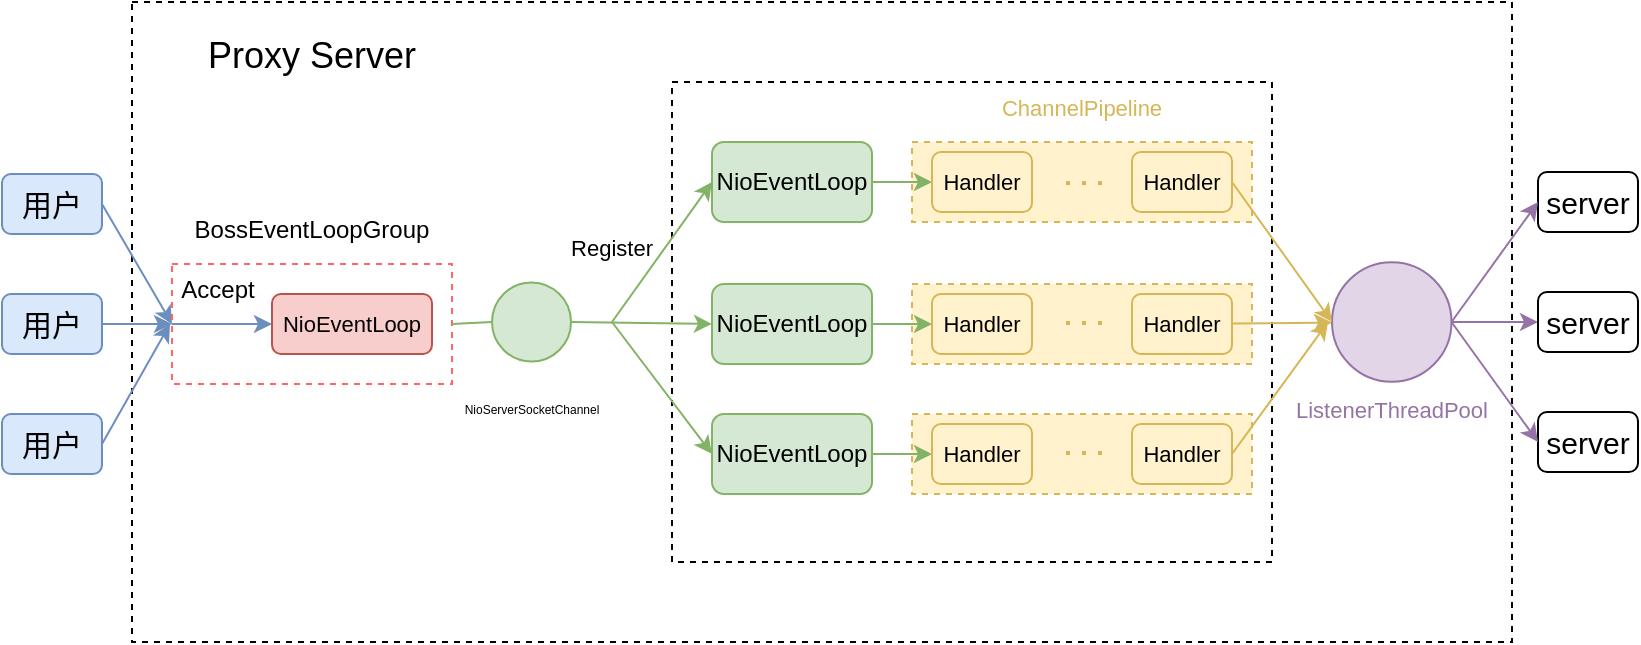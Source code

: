 <mxfile version="14.7.8" type="github" pages="2">
  <diagram id="rUpCesKWym2yzDdaM4-F" name="Page-1">
    <mxGraphModel dx="820" dy="450" grid="1" gridSize="10" guides="1" tooltips="1" connect="1" arrows="1" fold="1" page="1" pageScale="1" pageWidth="827" pageHeight="1169" math="0" shadow="0">
      <root>
        <mxCell id="0" />
        <mxCell id="1" parent="0" />
        <mxCell id="Au0dYbE2_iUlMPQlo_fS-19" value="" style="rounded=0;whiteSpace=wrap;html=1;fillColor=#fff2cc;dashed=1;strokeColor=#d6b656;" vertex="1" parent="1">
          <mxGeometry x="460" y="326" width="170" height="40" as="geometry" />
        </mxCell>
        <mxCell id="Au0dYbE2_iUlMPQlo_fS-18" value="" style="rounded=0;whiteSpace=wrap;html=1;fillColor=#fff2cc;dashed=1;strokeColor=#d6b656;" vertex="1" parent="1">
          <mxGeometry x="460" y="261" width="170" height="40" as="geometry" />
        </mxCell>
        <mxCell id="Au0dYbE2_iUlMPQlo_fS-17" value="" style="rounded=0;whiteSpace=wrap;html=1;fillColor=#fff2cc;dashed=1;strokeColor=#d6b656;" vertex="1" parent="1">
          <mxGeometry x="460" y="190" width="170" height="40" as="geometry" />
        </mxCell>
        <mxCell id="Au0dYbE2_iUlMPQlo_fS-4" value="" style="rounded=0;whiteSpace=wrap;html=1;dashed=1;fillColor=none;strokeWidth=1;" vertex="1" parent="1">
          <mxGeometry x="70" y="120" width="690" height="320" as="geometry" />
        </mxCell>
        <mxCell id="Au0dYbE2_iUlMPQlo_fS-7" value="" style="rounded=0;orthogonalLoop=1;jettySize=auto;html=1;entryX=0;entryY=0.5;entryDx=0;entryDy=0;exitX=1;exitY=0.5;exitDx=0;exitDy=0;fillColor=#dae8fc;strokeColor=#6c8ebf;" edge="1" parent="1" source="qjiLqE5KciPBCRX5kfmD-9" target="Au0dYbE2_iUlMPQlo_fS-5">
          <mxGeometry relative="1" as="geometry" />
        </mxCell>
        <mxCell id="qjiLqE5KciPBCRX5kfmD-9" value="用户" style="rounded=1;whiteSpace=wrap;html=1;fontSize=15;shadow=0;sketch=0;glass=0;fillColor=#dae8fc;strokeColor=#6c8ebf;" vertex="1" parent="1">
          <mxGeometry x="5" y="206" width="50" height="30" as="geometry" />
        </mxCell>
        <mxCell id="Au0dYbE2_iUlMPQlo_fS-8" value="" style="edgeStyle=none;rounded=0;orthogonalLoop=1;jettySize=auto;html=1;fillColor=#dae8fc;strokeColor=#6c8ebf;" edge="1" parent="1" source="Au0dYbE2_iUlMPQlo_fS-1" target="Au0dYbE2_iUlMPQlo_fS-5">
          <mxGeometry relative="1" as="geometry" />
        </mxCell>
        <mxCell id="Au0dYbE2_iUlMPQlo_fS-1" value="用户" style="rounded=1;whiteSpace=wrap;html=1;fontSize=15;shadow=0;sketch=0;glass=0;fillColor=#dae8fc;strokeColor=#6c8ebf;" vertex="1" parent="1">
          <mxGeometry x="5" y="266" width="50" height="30" as="geometry" />
        </mxCell>
        <mxCell id="Au0dYbE2_iUlMPQlo_fS-9" value="" style="edgeStyle=none;rounded=0;orthogonalLoop=1;jettySize=auto;html=1;exitX=1;exitY=0.5;exitDx=0;exitDy=0;fillColor=#dae8fc;strokeColor=#6c8ebf;" edge="1" parent="1" source="Au0dYbE2_iUlMPQlo_fS-2">
          <mxGeometry relative="1" as="geometry">
            <mxPoint x="89" y="281" as="targetPoint" />
          </mxGeometry>
        </mxCell>
        <mxCell id="Au0dYbE2_iUlMPQlo_fS-2" value="用户" style="rounded=1;whiteSpace=wrap;html=1;fontSize=15;shadow=0;sketch=0;glass=0;fillColor=#dae8fc;strokeColor=#6c8ebf;" vertex="1" parent="1">
          <mxGeometry x="5" y="326" width="50" height="30" as="geometry" />
        </mxCell>
        <mxCell id="Au0dYbE2_iUlMPQlo_fS-5" value="" style="rounded=0;whiteSpace=wrap;html=1;dashed=1;gradientColor=none;fillColor=none;fontColor=#FFCCCC;strokeColor=#FF6666;" vertex="1" parent="1">
          <mxGeometry x="90" y="251" width="140" height="60" as="geometry" />
        </mxCell>
        <mxCell id="Au0dYbE2_iUlMPQlo_fS-6" value="" style="rounded=0;whiteSpace=wrap;html=1;dashed=1;fillColor=none;gradientColor=none;strokeWidth=1;" vertex="1" parent="1">
          <mxGeometry x="340" y="160" width="300" height="240" as="geometry" />
        </mxCell>
        <mxCell id="Au0dYbE2_iUlMPQlo_fS-32" value="" style="edgeStyle=none;rounded=0;orthogonalLoop=1;jettySize=auto;html=1;fillColor=#d5e8d4;strokeColor=#82b366;" edge="1" parent="1" source="Au0dYbE2_iUlMPQlo_fS-10" target="Au0dYbE2_iUlMPQlo_fS-25">
          <mxGeometry relative="1" as="geometry" />
        </mxCell>
        <mxCell id="Au0dYbE2_iUlMPQlo_fS-10" value="&lt;span&gt;NioEventLoop&lt;/span&gt;" style="rounded=1;whiteSpace=wrap;html=1;fillColor=#d5e8d4;strokeColor=#82b366;" vertex="1" parent="1">
          <mxGeometry x="360" y="261" width="80" height="40" as="geometry" />
        </mxCell>
        <mxCell id="Au0dYbE2_iUlMPQlo_fS-11" value="" style="endArrow=classic;html=1;exitX=1;exitY=0.5;exitDx=0;exitDy=0;entryX=0;entryY=0.5;entryDx=0;entryDy=0;startArrow=none;fillColor=#d5e8d4;strokeColor=#82b366;" edge="1" parent="1" source="Au0dYbE2_iUlMPQlo_fS-36" target="Au0dYbE2_iUlMPQlo_fS-10">
          <mxGeometry width="50" height="50" relative="1" as="geometry">
            <mxPoint x="260" y="320" as="sourcePoint" />
            <mxPoint x="310" y="270" as="targetPoint" />
          </mxGeometry>
        </mxCell>
        <mxCell id="Au0dYbE2_iUlMPQlo_fS-31" value="" style="edgeStyle=none;rounded=0;orthogonalLoop=1;jettySize=auto;html=1;fillColor=#d5e8d4;strokeColor=#82b366;" edge="1" parent="1" source="Au0dYbE2_iUlMPQlo_fS-12" target="Au0dYbE2_iUlMPQlo_fS-22">
          <mxGeometry relative="1" as="geometry" />
        </mxCell>
        <mxCell id="Au0dYbE2_iUlMPQlo_fS-12" value="NioEventLoop" style="rounded=1;whiteSpace=wrap;html=1;fillColor=#d5e8d4;strokeColor=#82b366;" vertex="1" parent="1">
          <mxGeometry x="360" y="190" width="80" height="40" as="geometry" />
        </mxCell>
        <mxCell id="Au0dYbE2_iUlMPQlo_fS-33" value="" style="edgeStyle=none;rounded=0;orthogonalLoop=1;jettySize=auto;html=1;fillColor=#d5e8d4;strokeColor=#82b366;" edge="1" parent="1" source="Au0dYbE2_iUlMPQlo_fS-13" target="Au0dYbE2_iUlMPQlo_fS-28">
          <mxGeometry relative="1" as="geometry" />
        </mxCell>
        <mxCell id="Au0dYbE2_iUlMPQlo_fS-13" value="&lt;span&gt;NioEventLoop&lt;/span&gt;" style="rounded=1;whiteSpace=wrap;html=1;fillColor=#d5e8d4;strokeColor=#82b366;" vertex="1" parent="1">
          <mxGeometry x="360" y="326" width="80" height="40" as="geometry" />
        </mxCell>
        <mxCell id="Au0dYbE2_iUlMPQlo_fS-14" value="" style="endArrow=classic;html=1;entryX=0;entryY=0.5;entryDx=0;entryDy=0;fillColor=#d5e8d4;strokeColor=#82b366;" edge="1" parent="1" target="Au0dYbE2_iUlMPQlo_fS-12">
          <mxGeometry width="50" height="50" relative="1" as="geometry">
            <mxPoint x="310" y="280" as="sourcePoint" />
            <mxPoint x="320" y="190" as="targetPoint" />
          </mxGeometry>
        </mxCell>
        <mxCell id="Au0dYbE2_iUlMPQlo_fS-15" value="" style="endArrow=classic;html=1;entryX=0;entryY=0.5;entryDx=0;entryDy=0;fillColor=#d5e8d4;strokeColor=#82b366;" edge="1" parent="1" target="Au0dYbE2_iUlMPQlo_fS-13">
          <mxGeometry width="50" height="50" relative="1" as="geometry">
            <mxPoint x="310" y="280" as="sourcePoint" />
            <mxPoint x="250" y="470" as="targetPoint" />
          </mxGeometry>
        </mxCell>
        <mxCell id="Au0dYbE2_iUlMPQlo_fS-20" value="&lt;font style=&quot;font-size: 11px&quot;&gt;NioEventLoop&lt;/font&gt;" style="rounded=1;whiteSpace=wrap;html=1;fillColor=#f8cecc;fontSize=10;strokeColor=#b85450;" vertex="1" parent="1">
          <mxGeometry x="140" y="266" width="80" height="30" as="geometry" />
        </mxCell>
        <mxCell id="Au0dYbE2_iUlMPQlo_fS-21" value="" style="endArrow=classic;html=1;exitX=0;exitY=0.5;exitDx=0;exitDy=0;entryX=0;entryY=0.5;entryDx=0;entryDy=0;fillColor=#dae8fc;strokeColor=#6c8ebf;" edge="1" parent="1" source="Au0dYbE2_iUlMPQlo_fS-5" target="Au0dYbE2_iUlMPQlo_fS-20">
          <mxGeometry width="50" height="50" relative="1" as="geometry">
            <mxPoint x="110" y="400" as="sourcePoint" />
            <mxPoint x="160" y="350" as="targetPoint" />
          </mxGeometry>
        </mxCell>
        <mxCell id="Au0dYbE2_iUlMPQlo_fS-22" value="&lt;font style=&quot;font-size: 11px&quot;&gt;Handler&lt;/font&gt;" style="rounded=1;whiteSpace=wrap;html=1;fillColor=#fff2cc;strokeColor=#d6b656;" vertex="1" parent="1">
          <mxGeometry x="470" y="195" width="50" height="30" as="geometry" />
        </mxCell>
        <mxCell id="Au0dYbE2_iUlMPQlo_fS-23" value="&lt;font style=&quot;font-size: 11px&quot;&gt;Handler&lt;/font&gt;" style="rounded=1;whiteSpace=wrap;html=1;fillColor=#fff2cc;strokeColor=#d6b656;" vertex="1" parent="1">
          <mxGeometry x="570" y="195" width="50" height="30" as="geometry" />
        </mxCell>
        <mxCell id="Au0dYbE2_iUlMPQlo_fS-24" value="" style="endArrow=none;dashed=1;html=1;dashPattern=1 3;strokeWidth=2;fillColor=#fff2cc;strokeColor=#d6b656;" edge="1" parent="1">
          <mxGeometry width="50" height="50" relative="1" as="geometry">
            <mxPoint x="537" y="210.5" as="sourcePoint" />
            <mxPoint x="557" y="210.5" as="targetPoint" />
          </mxGeometry>
        </mxCell>
        <mxCell id="Au0dYbE2_iUlMPQlo_fS-25" value="&lt;font style=&quot;font-size: 11px&quot;&gt;Handler&lt;/font&gt;" style="rounded=1;whiteSpace=wrap;html=1;fillColor=#fff2cc;strokeColor=#d6b656;" vertex="1" parent="1">
          <mxGeometry x="470" y="266" width="50" height="30" as="geometry" />
        </mxCell>
        <mxCell id="Au0dYbE2_iUlMPQlo_fS-43" value="" style="edgeStyle=none;rounded=0;orthogonalLoop=1;jettySize=auto;html=1;fontFamily=Helvetica;fontSize=7;fontColor=#FFCCCC;strokeColor=#D6B656;" edge="1" parent="1" source="Au0dYbE2_iUlMPQlo_fS-26" target="Au0dYbE2_iUlMPQlo_fS-41">
          <mxGeometry relative="1" as="geometry" />
        </mxCell>
        <mxCell id="Au0dYbE2_iUlMPQlo_fS-26" value="&lt;font style=&quot;font-size: 11px&quot;&gt;Handler&lt;/font&gt;" style="rounded=1;whiteSpace=wrap;html=1;fillColor=#fff2cc;strokeColor=#d6b656;" vertex="1" parent="1">
          <mxGeometry x="570" y="266" width="50" height="30" as="geometry" />
        </mxCell>
        <mxCell id="Au0dYbE2_iUlMPQlo_fS-27" value="" style="endArrow=none;dashed=1;html=1;dashPattern=1 3;strokeWidth=2;fillColor=#fff2cc;strokeColor=#d6b656;" edge="1" parent="1">
          <mxGeometry width="50" height="50" relative="1" as="geometry">
            <mxPoint x="537" y="280.5" as="sourcePoint" />
            <mxPoint x="557" y="280.5" as="targetPoint" />
          </mxGeometry>
        </mxCell>
        <mxCell id="Au0dYbE2_iUlMPQlo_fS-28" value="&lt;font style=&quot;font-size: 11px&quot;&gt;Handler&lt;/font&gt;" style="rounded=1;whiteSpace=wrap;html=1;fillColor=#fff2cc;strokeColor=#d6b656;" vertex="1" parent="1">
          <mxGeometry x="470" y="331" width="50" height="30" as="geometry" />
        </mxCell>
        <mxCell id="Au0dYbE2_iUlMPQlo_fS-29" value="&lt;font style=&quot;font-size: 11px&quot;&gt;Handler&lt;/font&gt;" style="rounded=1;whiteSpace=wrap;html=1;fillColor=#fff2cc;strokeColor=#d6b656;" vertex="1" parent="1">
          <mxGeometry x="570" y="331" width="50" height="30" as="geometry" />
        </mxCell>
        <mxCell id="Au0dYbE2_iUlMPQlo_fS-30" value="" style="endArrow=none;dashed=1;html=1;dashPattern=1 3;strokeWidth=2;fillColor=#fff2cc;strokeColor=#d6b656;" edge="1" parent="1">
          <mxGeometry width="50" height="50" relative="1" as="geometry">
            <mxPoint x="537" y="345.5" as="sourcePoint" />
            <mxPoint x="557" y="345.5" as="targetPoint" />
          </mxGeometry>
        </mxCell>
        <mxCell id="Au0dYbE2_iUlMPQlo_fS-34" value="Accept" style="rounded=0;whiteSpace=wrap;html=1;dashed=1;gradientColor=none;fillColor=none;strokeColor=none;" vertex="1" parent="1">
          <mxGeometry x="90" y="251" width="46" height="26" as="geometry" />
        </mxCell>
        <mxCell id="Au0dYbE2_iUlMPQlo_fS-36" value="" style="ellipse;whiteSpace=wrap;html=1;aspect=fixed;rounded=1;fontSize=10;strokeColor=#82b366;fillColor=#d5e8d4;" vertex="1" parent="1">
          <mxGeometry x="250" y="260.25" width="39.5" height="39.5" as="geometry" />
        </mxCell>
        <mxCell id="Au0dYbE2_iUlMPQlo_fS-37" value="" style="endArrow=none;html=1;exitX=1;exitY=0.5;exitDx=0;exitDy=0;entryX=0;entryY=0.5;entryDx=0;entryDy=0;strokeColor=#82B366;" edge="1" parent="1" source="Au0dYbE2_iUlMPQlo_fS-5" target="Au0dYbE2_iUlMPQlo_fS-36">
          <mxGeometry width="50" height="50" relative="1" as="geometry">
            <mxPoint x="230.0" y="281" as="sourcePoint" />
            <mxPoint x="250.0" y="280" as="targetPoint" />
          </mxGeometry>
        </mxCell>
        <mxCell id="Au0dYbE2_iUlMPQlo_fS-38" value="BossEventLoopGroup" style="rounded=0;whiteSpace=wrap;html=1;dashed=1;gradientColor=none;fillColor=none;strokeColor=none;" vertex="1" parent="1">
          <mxGeometry x="100" y="221" width="120" height="26" as="geometry" />
        </mxCell>
        <mxCell id="Au0dYbE2_iUlMPQlo_fS-39" value="&lt;font style=&quot;font-size: 6px&quot;&gt;NioServerSocketChannel&lt;/font&gt;" style="rounded=0;whiteSpace=wrap;html=1;dashed=1;gradientColor=none;fillColor=none;strokeColor=none;fontFamily=Helvetica;fontSize=7;" vertex="1" parent="1">
          <mxGeometry x="209.75" y="311" width="120" height="26" as="geometry" />
        </mxCell>
        <mxCell id="Au0dYbE2_iUlMPQlo_fS-40" value="&lt;font style=&quot;font-size: 11px&quot; color=&quot;#d6b656&quot;&gt;ChannelPipeline&lt;/font&gt;" style="rounded=0;whiteSpace=wrap;html=1;dashed=1;gradientColor=none;fillColor=none;strokeColor=none;fontFamily=Helvetica;fontSize=7;" vertex="1" parent="1">
          <mxGeometry x="485" y="160" width="120" height="26" as="geometry" />
        </mxCell>
        <mxCell id="Au0dYbE2_iUlMPQlo_fS-49" value="" style="edgeStyle=none;rounded=0;orthogonalLoop=1;jettySize=auto;html=1;fontFamily=Helvetica;fontSize=7;fontColor=#D6B656;strokeColor=#9673A6;" edge="1" parent="1" source="Au0dYbE2_iUlMPQlo_fS-41" target="Au0dYbE2_iUlMPQlo_fS-47">
          <mxGeometry relative="1" as="geometry" />
        </mxCell>
        <mxCell id="Au0dYbE2_iUlMPQlo_fS-41" value="" style="ellipse;whiteSpace=wrap;html=1;aspect=fixed;rounded=1;fontSize=10;fillColor=#e1d5e7;strokeColor=#9673A6;" vertex="1" parent="1">
          <mxGeometry x="670" y="250.12" width="59.75" height="59.75" as="geometry" />
        </mxCell>
        <mxCell id="Au0dYbE2_iUlMPQlo_fS-42" value="" style="endArrow=classic;html=1;fontFamily=Helvetica;fontSize=7;exitX=1;exitY=0.5;exitDx=0;exitDy=0;entryX=0;entryY=0.5;entryDx=0;entryDy=0;fontColor=#D6B656;strokeColor=#D6B656;" edge="1" parent="1" source="Au0dYbE2_iUlMPQlo_fS-23" target="Au0dYbE2_iUlMPQlo_fS-41">
          <mxGeometry width="50" height="50" relative="1" as="geometry">
            <mxPoint x="720" y="220" as="sourcePoint" />
            <mxPoint x="740" y="190" as="targetPoint" />
          </mxGeometry>
        </mxCell>
        <mxCell id="Au0dYbE2_iUlMPQlo_fS-44" value="" style="endArrow=classic;html=1;fontFamily=Helvetica;fontSize=7;fontColor=#FFCCCC;exitX=1;exitY=0.5;exitDx=0;exitDy=0;strokeColor=#D6B656;" edge="1" parent="1" source="Au0dYbE2_iUlMPQlo_fS-29">
          <mxGeometry width="50" height="50" relative="1" as="geometry">
            <mxPoint x="730" y="410" as="sourcePoint" />
            <mxPoint x="668" y="280" as="targetPoint" />
          </mxGeometry>
        </mxCell>
        <mxCell id="Au0dYbE2_iUlMPQlo_fS-46" value="server" style="rounded=1;whiteSpace=wrap;html=1;fontSize=15;shadow=0;sketch=0;glass=0;" vertex="1" parent="1">
          <mxGeometry x="773" y="205" width="50" height="30" as="geometry" />
        </mxCell>
        <mxCell id="Au0dYbE2_iUlMPQlo_fS-47" value="server" style="rounded=1;whiteSpace=wrap;html=1;fontSize=15;shadow=0;sketch=0;glass=0;" vertex="1" parent="1">
          <mxGeometry x="773" y="265" width="50" height="30" as="geometry" />
        </mxCell>
        <mxCell id="Au0dYbE2_iUlMPQlo_fS-48" value="server" style="rounded=1;whiteSpace=wrap;html=1;fontSize=15;shadow=0;sketch=0;glass=0;" vertex="1" parent="1">
          <mxGeometry x="773" y="325" width="50" height="30" as="geometry" />
        </mxCell>
        <mxCell id="Au0dYbE2_iUlMPQlo_fS-50" value="" style="endArrow=classic;html=1;fontFamily=Helvetica;fontSize=7;fontColor=#D6B656;entryX=0;entryY=0.5;entryDx=0;entryDy=0;strokeColor=#9673A6;exitX=1;exitY=0.5;exitDx=0;exitDy=0;" edge="1" parent="1" source="Au0dYbE2_iUlMPQlo_fS-41" target="Au0dYbE2_iUlMPQlo_fS-46">
          <mxGeometry width="50" height="50" relative="1" as="geometry">
            <mxPoint x="750" y="280" as="sourcePoint" />
            <mxPoint x="870" y="390" as="targetPoint" />
          </mxGeometry>
        </mxCell>
        <mxCell id="Au0dYbE2_iUlMPQlo_fS-51" value="" style="endArrow=classic;html=1;fontFamily=Helvetica;fontSize=7;fontColor=#D6B656;strokeColor=#9673A6;exitX=1;exitY=0.5;exitDx=0;exitDy=0;entryX=0;entryY=0.5;entryDx=0;entryDy=0;" edge="1" parent="1" source="Au0dYbE2_iUlMPQlo_fS-41" target="Au0dYbE2_iUlMPQlo_fS-48">
          <mxGeometry width="50" height="50" relative="1" as="geometry">
            <mxPoint x="840" y="450" as="sourcePoint" />
            <mxPoint x="798" y="390" as="targetPoint" />
          </mxGeometry>
        </mxCell>
        <mxCell id="Au0dYbE2_iUlMPQlo_fS-52" value="&lt;font style=&quot;font-size: 11px&quot; color=&quot;#9673a6&quot;&gt;ListenerThreadPool&lt;/font&gt;" style="rounded=0;whiteSpace=wrap;html=1;dashed=1;gradientColor=none;fillColor=none;strokeColor=none;fontFamily=Helvetica;fontSize=7;" vertex="1" parent="1">
          <mxGeometry x="639.88" y="311" width="120" height="26" as="geometry" />
        </mxCell>
        <mxCell id="Au0dYbE2_iUlMPQlo_fS-53" value="&lt;font style=&quot;font-size: 11px&quot;&gt;Register&lt;/font&gt;" style="rounded=0;whiteSpace=wrap;html=1;dashed=1;gradientColor=none;fillColor=none;strokeColor=none;fontFamily=Helvetica;fontSize=7;" vertex="1" parent="1">
          <mxGeometry x="250" y="230" width="120" height="26" as="geometry" />
        </mxCell>
        <mxCell id="rHqNTD5HF0JsgKZ3GTx3-1" value="&lt;font style=&quot;font-size: 18px&quot;&gt;Proxy Server&lt;/font&gt;" style="rounded=0;whiteSpace=wrap;html=1;dashed=1;gradientColor=none;fillColor=none;strokeColor=none;fontFamily=Helvetica;fontSize=7;" vertex="1" parent="1">
          <mxGeometry x="100" y="134" width="120" height="26" as="geometry" />
        </mxCell>
      </root>
    </mxGraphModel>
  </diagram>
  <diagram id="E_z4m-WTfPhZabOEwu21" name="Page-2">
    <mxGraphModel dx="820" dy="450" grid="1" gridSize="10" guides="1" tooltips="1" connect="1" arrows="1" fold="1" page="1" pageScale="1" pageWidth="827" pageHeight="1169" math="0" shadow="0">
      <root>
        <mxCell id="9hZkq3OmeFO8TmYf6UCF-0" />
        <mxCell id="9hZkq3OmeFO8TmYf6UCF-1" parent="9hZkq3OmeFO8TmYf6UCF-0" />
        <mxCell id="9hZkq3OmeFO8TmYf6UCF-2" value="" style="rounded=0;whiteSpace=wrap;html=1;fontSize=15;dashed=1;" vertex="1" parent="9hZkq3OmeFO8TmYf6UCF-1">
          <mxGeometry x="130" y="140" width="600" height="530" as="geometry" />
        </mxCell>
        <mxCell id="9hZkq3OmeFO8TmYf6UCF-3" value="&lt;div style=&quot;text-align: justify&quot;&gt;&lt;/div&gt;" style="rounded=0;whiteSpace=wrap;html=1;shadow=0;glass=0;dashed=1;sketch=0;gradientColor=none;fillColor=#FFFFFF;" vertex="1" parent="9hZkq3OmeFO8TmYf6UCF-1">
          <mxGeometry x="150" y="181.37" width="440" height="97.25" as="geometry" />
        </mxCell>
        <mxCell id="9hZkq3OmeFO8TmYf6UCF-4" value="&lt;div style=&quot;text-align: justify&quot;&gt;&lt;/div&gt;" style="rounded=0;whiteSpace=wrap;html=1;shadow=0;glass=0;dashed=1;sketch=0;gradientColor=none;fillColor=#FFFFFF;" vertex="1" parent="9hZkq3OmeFO8TmYf6UCF-1">
          <mxGeometry x="612" y="160" width="105" height="490" as="geometry" />
        </mxCell>
        <mxCell id="9hZkq3OmeFO8TmYf6UCF-5" value="http协议解析" style="rounded=1;whiteSpace=wrap;html=1;fontSize=15;" vertex="1" parent="9hZkq3OmeFO8TmYf6UCF-1">
          <mxGeometry x="230" y="189.99" width="40" height="80" as="geometry" />
        </mxCell>
        <mxCell id="9hZkq3OmeFO8TmYf6UCF-6" value="http响应封装" style="rounded=1;whiteSpace=wrap;html=1;fontSize=15;" vertex="1" parent="9hZkq3OmeFO8TmYf6UCF-1">
          <mxGeometry x="290" y="189.99" width="40" height="80" as="geometry" />
        </mxCell>
        <mxCell id="9hZkq3OmeFO8TmYf6UCF-7" value="ws协议解析" style="rounded=1;whiteSpace=wrap;html=1;fontSize=15;" vertex="1" parent="9hZkq3OmeFO8TmYf6UCF-1">
          <mxGeometry x="410" y="189.99" width="40" height="80" as="geometry" />
        </mxCell>
        <mxCell id="9hZkq3OmeFO8TmYf6UCF-8" value="ws处理器" style="rounded=1;whiteSpace=wrap;html=1;fontSize=15;" vertex="1" parent="9hZkq3OmeFO8TmYf6UCF-1">
          <mxGeometry x="470" y="189.99" width="40" height="80" as="geometry" />
        </mxCell>
        <mxCell id="9hZkq3OmeFO8TmYf6UCF-9" value="会话管理器" style="rounded=1;whiteSpace=wrap;html=1;fontSize=15;" vertex="1" parent="9hZkq3OmeFO8TmYf6UCF-1">
          <mxGeometry x="530" y="189.99" width="40" height="80" as="geometry" />
        </mxCell>
        <mxCell id="9hZkq3OmeFO8TmYf6UCF-10" value="用户" style="rounded=1;whiteSpace=wrap;html=1;fontSize=15;shadow=0;sketch=0;glass=0;" vertex="1" parent="9hZkq3OmeFO8TmYf6UCF-1">
          <mxGeometry x="20" y="212.49" width="70" height="41" as="geometry" />
        </mxCell>
        <mxCell id="9hZkq3OmeFO8TmYf6UCF-11" value="心跳检测" style="rounded=1;whiteSpace=wrap;html=1;fontSize=15;" vertex="1" parent="9hZkq3OmeFO8TmYf6UCF-1">
          <mxGeometry x="350" y="189.99" width="40" height="80" as="geometry" />
        </mxCell>
        <mxCell id="9hZkq3OmeFO8TmYf6UCF-12" value="用户" style="rounded=1;whiteSpace=wrap;html=1;fontSize=15;shadow=0;sketch=0;glass=0;" vertex="1" parent="9hZkq3OmeFO8TmYf6UCF-1">
          <mxGeometry x="20" y="329.5" width="70" height="41" as="geometry" />
        </mxCell>
        <mxCell id="9hZkq3OmeFO8TmYf6UCF-13" value="用户" style="rounded=1;whiteSpace=wrap;html=1;fontSize=15;shadow=0;sketch=0;glass=0;" vertex="1" parent="9hZkq3OmeFO8TmYf6UCF-1">
          <mxGeometry x="20" y="446.88" width="70" height="39" as="geometry" />
        </mxCell>
        <mxCell id="9hZkq3OmeFO8TmYf6UCF-14" value="用户" style="rounded=1;whiteSpace=wrap;html=1;fontSize=15;shadow=0;sketch=0;glass=0;" vertex="1" parent="9hZkq3OmeFO8TmYf6UCF-1">
          <mxGeometry x="20" y="575.01" width="70" height="43.5" as="geometry" />
        </mxCell>
        <mxCell id="9hZkq3OmeFO8TmYf6UCF-15" value="" style="endArrow=classic;startArrow=classic;html=1;exitX=1;exitY=0.5;exitDx=0;exitDy=0;" edge="1" parent="9hZkq3OmeFO8TmYf6UCF-1" source="9hZkq3OmeFO8TmYf6UCF-10">
          <mxGeometry width="50" height="50" relative="1" as="geometry">
            <mxPoint x="50" y="637.24" as="sourcePoint" />
            <mxPoint x="150" y="232.99" as="targetPoint" />
          </mxGeometry>
        </mxCell>
        <mxCell id="9hZkq3OmeFO8TmYf6UCF-16" value="" style="endArrow=classic;startArrow=classic;html=1;exitX=1;exitY=0.49;exitDx=0;exitDy=0;exitPerimeter=0;entryX=0;entryY=0.5;entryDx=0;entryDy=0;" edge="1" parent="9hZkq3OmeFO8TmYf6UCF-1" source="9hZkq3OmeFO8TmYf6UCF-12" target="9hZkq3OmeFO8TmYf6UCF-36">
          <mxGeometry width="50" height="50" relative="1" as="geometry">
            <mxPoint x="131" y="347.66" as="sourcePoint" />
            <mxPoint x="140" y="347.25" as="targetPoint" />
          </mxGeometry>
        </mxCell>
        <mxCell id="9hZkq3OmeFO8TmYf6UCF-17" value="" style="endArrow=classic;startArrow=classic;html=1;exitX=1;exitY=0.5;exitDx=0;exitDy=0;entryX=0;entryY=0.5;entryDx=0;entryDy=0;" edge="1" parent="9hZkq3OmeFO8TmYf6UCF-1" source="9hZkq3OmeFO8TmYf6UCF-13" target="9hZkq3OmeFO8TmYf6UCF-44">
          <mxGeometry width="50" height="50" relative="1" as="geometry">
            <mxPoint x="130" y="462.63" as="sourcePoint" />
            <mxPoint x="140" y="462.63" as="targetPoint" />
          </mxGeometry>
        </mxCell>
        <mxCell id="9hZkq3OmeFO8TmYf6UCF-18" value="" style="endArrow=classic;startArrow=classic;html=1;exitX=1;exitY=0.5;exitDx=0;exitDy=0;entryX=0;entryY=0.5;entryDx=0;entryDy=0;" edge="1" parent="9hZkq3OmeFO8TmYf6UCF-1" source="9hZkq3OmeFO8TmYf6UCF-14" target="9hZkq3OmeFO8TmYf6UCF-52">
          <mxGeometry width="50" height="50" relative="1" as="geometry">
            <mxPoint x="120" y="587.51" as="sourcePoint" />
            <mxPoint x="140" y="564.296" as="targetPoint" />
          </mxGeometry>
        </mxCell>
        <mxCell id="9hZkq3OmeFO8TmYf6UCF-19" value="server" style="rounded=1;whiteSpace=wrap;html=1;fontSize=15;shadow=0;sketch=0;glass=0;" vertex="1" parent="9hZkq3OmeFO8TmYf6UCF-1">
          <mxGeometry x="750" y="210.62" width="70" height="52.75" as="geometry" />
        </mxCell>
        <mxCell id="9hZkq3OmeFO8TmYf6UCF-20" value="server" style="rounded=1;whiteSpace=wrap;html=1;fontSize=15;shadow=0;sketch=0;glass=0;" vertex="1" parent="9hZkq3OmeFO8TmYf6UCF-1">
          <mxGeometry x="750" y="323.62" width="70" height="52.75" as="geometry" />
        </mxCell>
        <mxCell id="9hZkq3OmeFO8TmYf6UCF-21" value="server" style="rounded=1;whiteSpace=wrap;html=1;fontSize=15;shadow=0;sketch=0;glass=0;" vertex="1" parent="9hZkq3OmeFO8TmYf6UCF-1">
          <mxGeometry x="750" y="443.63" width="70" height="52.75" as="geometry" />
        </mxCell>
        <mxCell id="9hZkq3OmeFO8TmYf6UCF-22" value="server" style="rounded=1;whiteSpace=wrap;html=1;fontSize=15;shadow=0;sketch=0;glass=0;" vertex="1" parent="9hZkq3OmeFO8TmYf6UCF-1">
          <mxGeometry x="750" y="573.63" width="70" height="47.25" as="geometry" />
        </mxCell>
        <mxCell id="9hZkq3OmeFO8TmYf6UCF-23" value="" style="endArrow=none;dashed=1;html=1;dashPattern=1 3;strokeWidth=2;" edge="1" parent="9hZkq3OmeFO8TmYf6UCF-1">
          <mxGeometry width="50" height="50" relative="1" as="geometry">
            <mxPoint x="58" y="547.63" as="sourcePoint" />
            <mxPoint x="58" y="527.63" as="targetPoint" />
          </mxGeometry>
        </mxCell>
        <mxCell id="9hZkq3OmeFO8TmYf6UCF-24" value="" style="endArrow=none;dashed=1;html=1;dashPattern=1 3;strokeWidth=2;" edge="1" parent="9hZkq3OmeFO8TmYf6UCF-1">
          <mxGeometry width="50" height="50" relative="1" as="geometry">
            <mxPoint x="785.0" y="550" as="sourcePoint" />
            <mxPoint x="785.0" y="530" as="targetPoint" />
          </mxGeometry>
        </mxCell>
        <mxCell id="9hZkq3OmeFO8TmYf6UCF-25" value="" style="ndArrow=classic;startArrow=classic;edgeStyle=orthogonalEdgeStyle;rounded=0;orthogonalLoop=1;jettySize=auto;html=1;sketch=0;exitX=1;exitY=0.5;exitDx=0;exitDy=0;" edge="1" parent="9hZkq3OmeFO8TmYf6UCF-1" source="9hZkq3OmeFO8TmYf6UCF-26" target="9hZkq3OmeFO8TmYf6UCF-19">
          <mxGeometry relative="1" as="geometry">
            <mxPoint x="670" y="230.25" as="sourcePoint" />
          </mxGeometry>
        </mxCell>
        <mxCell id="9hZkq3OmeFO8TmYf6UCF-26" value="ssh监听线程" style="rounded=1;whiteSpace=wrap;html=1;fontSize=15;shadow=0;sketch=0;glass=0;" vertex="1" parent="9hZkq3OmeFO8TmYf6UCF-1">
          <mxGeometry x="622" y="208" width="90" height="60" as="geometry" />
        </mxCell>
        <mxCell id="9hZkq3OmeFO8TmYf6UCF-27" value="" style="ndArrow=classic;startArrow=classic;edgeStyle=orthogonalEdgeStyle;rounded=0;orthogonalLoop=1;jettySize=auto;html=1;exitX=1;exitY=0.5;exitDx=0;exitDy=0;" edge="1" parent="9hZkq3OmeFO8TmYf6UCF-1" source="9hZkq3OmeFO8TmYf6UCF-28" target="9hZkq3OmeFO8TmYf6UCF-20">
          <mxGeometry relative="1" as="geometry">
            <mxPoint x="670" y="350.25" as="sourcePoint" />
          </mxGeometry>
        </mxCell>
        <mxCell id="9hZkq3OmeFO8TmYf6UCF-28" value="ssh监听线程" style="rounded=1;whiteSpace=wrap;html=1;fontSize=15;shadow=0;sketch=0;glass=0;" vertex="1" parent="9hZkq3OmeFO8TmYf6UCF-1">
          <mxGeometry x="622" y="320" width="90" height="60" as="geometry" />
        </mxCell>
        <mxCell id="9hZkq3OmeFO8TmYf6UCF-29" value="" style="ndArrow=classic;startArrow=classic;edgeStyle=orthogonalEdgeStyle;rounded=0;orthogonalLoop=1;jettySize=auto;html=1;exitX=1;exitY=0.5;exitDx=0;exitDy=0;" edge="1" parent="9hZkq3OmeFO8TmYf6UCF-1" source="9hZkq3OmeFO8TmYf6UCF-30" target="9hZkq3OmeFO8TmYf6UCF-21">
          <mxGeometry relative="1" as="geometry">
            <mxPoint x="670" y="470.25" as="sourcePoint" />
          </mxGeometry>
        </mxCell>
        <mxCell id="9hZkq3OmeFO8TmYf6UCF-30" value="ssh监听线程" style="rounded=1;whiteSpace=wrap;html=1;fontSize=15;shadow=0;sketch=0;glass=0;" vertex="1" parent="9hZkq3OmeFO8TmYf6UCF-1">
          <mxGeometry x="622" y="440" width="90" height="60" as="geometry" />
        </mxCell>
        <mxCell id="9hZkq3OmeFO8TmYf6UCF-31" value="" style="ndArrow=classic;startArrow=classic;edgeStyle=orthogonalEdgeStyle;rounded=0;orthogonalLoop=1;jettySize=auto;html=1;exitX=1;exitY=0.5;exitDx=0;exitDy=0;" edge="1" parent="9hZkq3OmeFO8TmYf6UCF-1" source="9hZkq3OmeFO8TmYf6UCF-32" target="9hZkq3OmeFO8TmYf6UCF-22">
          <mxGeometry relative="1" as="geometry">
            <mxPoint x="670" y="597" as="sourcePoint" />
          </mxGeometry>
        </mxCell>
        <mxCell id="9hZkq3OmeFO8TmYf6UCF-32" value="ssh监听线程" style="rounded=1;whiteSpace=wrap;html=1;fontSize=15;shadow=0;sketch=0;glass=0;" vertex="1" parent="9hZkq3OmeFO8TmYf6UCF-1">
          <mxGeometry x="622" y="567.25" width="90" height="60" as="geometry" />
        </mxCell>
        <mxCell id="9hZkq3OmeFO8TmYf6UCF-33" value="" style="endArrow=none;dashed=1;html=1;dashPattern=1 3;strokeWidth=2;" edge="1" parent="9hZkq3OmeFO8TmYf6UCF-1">
          <mxGeometry width="50" height="50" relative="1" as="geometry">
            <mxPoint x="667" y="550" as="sourcePoint" />
            <mxPoint x="667" y="530" as="targetPoint" />
          </mxGeometry>
        </mxCell>
        <mxCell id="9hZkq3OmeFO8TmYf6UCF-34" value="Listener Threads" style="rounded=0;whiteSpace=wrap;html=1;shadow=0;glass=0;dashed=1;sketch=0;gradientColor=none;strokeColor=none;" vertex="1" parent="9hZkq3OmeFO8TmYf6UCF-1">
          <mxGeometry x="629.5" y="170" width="70" height="30" as="geometry" />
        </mxCell>
        <mxCell id="9hZkq3OmeFO8TmYf6UCF-35" value="日志记录" style="rounded=1;whiteSpace=wrap;html=1;fontSize=15;" vertex="1" parent="9hZkq3OmeFO8TmYf6UCF-1">
          <mxGeometry x="170" y="189.99" width="40" height="80" as="geometry" />
        </mxCell>
        <mxCell id="9hZkq3OmeFO8TmYf6UCF-36" value="&lt;div style=&quot;text-align: justify&quot;&gt;&lt;/div&gt;" style="rounded=0;whiteSpace=wrap;html=1;shadow=0;glass=0;dashed=1;sketch=0;gradientColor=none;fillColor=#FFFFFF;" vertex="1" parent="9hZkq3OmeFO8TmYf6UCF-1">
          <mxGeometry x="150" y="300" width="440" height="100" as="geometry" />
        </mxCell>
        <mxCell id="9hZkq3OmeFO8TmYf6UCF-37" value="http协议解析" style="rounded=1;whiteSpace=wrap;html=1;fontSize=15;" vertex="1" parent="9hZkq3OmeFO8TmYf6UCF-1">
          <mxGeometry x="230" y="310" width="40" height="80" as="geometry" />
        </mxCell>
        <mxCell id="9hZkq3OmeFO8TmYf6UCF-38" value="http响应封装" style="rounded=1;whiteSpace=wrap;html=1;fontSize=15;" vertex="1" parent="9hZkq3OmeFO8TmYf6UCF-1">
          <mxGeometry x="290" y="310" width="40" height="80" as="geometry" />
        </mxCell>
        <mxCell id="9hZkq3OmeFO8TmYf6UCF-39" value="ws协议解析" style="rounded=1;whiteSpace=wrap;html=1;fontSize=15;" vertex="1" parent="9hZkq3OmeFO8TmYf6UCF-1">
          <mxGeometry x="410" y="310" width="40" height="80" as="geometry" />
        </mxCell>
        <mxCell id="9hZkq3OmeFO8TmYf6UCF-40" value="ws处理器" style="rounded=1;whiteSpace=wrap;html=1;fontSize=15;" vertex="1" parent="9hZkq3OmeFO8TmYf6UCF-1">
          <mxGeometry x="470" y="310" width="40" height="80" as="geometry" />
        </mxCell>
        <mxCell id="9hZkq3OmeFO8TmYf6UCF-41" value="会话管理器" style="rounded=1;whiteSpace=wrap;html=1;fontSize=15;" vertex="1" parent="9hZkq3OmeFO8TmYf6UCF-1">
          <mxGeometry x="530" y="310" width="40" height="80" as="geometry" />
        </mxCell>
        <mxCell id="9hZkq3OmeFO8TmYf6UCF-42" value="心跳检测" style="rounded=1;whiteSpace=wrap;html=1;fontSize=15;" vertex="1" parent="9hZkq3OmeFO8TmYf6UCF-1">
          <mxGeometry x="350" y="310" width="40" height="80" as="geometry" />
        </mxCell>
        <mxCell id="9hZkq3OmeFO8TmYf6UCF-43" value="日志记录" style="rounded=1;whiteSpace=wrap;html=1;fontSize=15;" vertex="1" parent="9hZkq3OmeFO8TmYf6UCF-1">
          <mxGeometry x="170" y="310" width="40" height="80" as="geometry" />
        </mxCell>
        <mxCell id="9hZkq3OmeFO8TmYf6UCF-44" value="&lt;div style=&quot;text-align: justify&quot;&gt;&lt;/div&gt;" style="rounded=0;whiteSpace=wrap;html=1;shadow=0;glass=0;dashed=1;sketch=0;gradientColor=none;fillColor=#FFFFFF;" vertex="1" parent="9hZkq3OmeFO8TmYf6UCF-1">
          <mxGeometry x="150" y="416.38" width="440" height="100" as="geometry" />
        </mxCell>
        <mxCell id="9hZkq3OmeFO8TmYf6UCF-45" value="http协议解析" style="rounded=1;whiteSpace=wrap;html=1;fontSize=15;" vertex="1" parent="9hZkq3OmeFO8TmYf6UCF-1">
          <mxGeometry x="230" y="426.38" width="40" height="80" as="geometry" />
        </mxCell>
        <mxCell id="9hZkq3OmeFO8TmYf6UCF-46" value="http响应封装" style="rounded=1;whiteSpace=wrap;html=1;fontSize=15;" vertex="1" parent="9hZkq3OmeFO8TmYf6UCF-1">
          <mxGeometry x="290" y="426.38" width="40" height="80" as="geometry" />
        </mxCell>
        <mxCell id="9hZkq3OmeFO8TmYf6UCF-47" value="ws协议解析" style="rounded=1;whiteSpace=wrap;html=1;fontSize=15;" vertex="1" parent="9hZkq3OmeFO8TmYf6UCF-1">
          <mxGeometry x="410" y="426.38" width="40" height="80" as="geometry" />
        </mxCell>
        <mxCell id="9hZkq3OmeFO8TmYf6UCF-48" value="ws处理器" style="rounded=1;whiteSpace=wrap;html=1;fontSize=15;" vertex="1" parent="9hZkq3OmeFO8TmYf6UCF-1">
          <mxGeometry x="470" y="426.38" width="40" height="80" as="geometry" />
        </mxCell>
        <mxCell id="9hZkq3OmeFO8TmYf6UCF-49" value="会话管理器" style="rounded=1;whiteSpace=wrap;html=1;fontSize=15;" vertex="1" parent="9hZkq3OmeFO8TmYf6UCF-1">
          <mxGeometry x="530" y="426.38" width="40" height="80" as="geometry" />
        </mxCell>
        <mxCell id="9hZkq3OmeFO8TmYf6UCF-50" value="心跳检测" style="rounded=1;whiteSpace=wrap;html=1;fontSize=15;" vertex="1" parent="9hZkq3OmeFO8TmYf6UCF-1">
          <mxGeometry x="350" y="426.38" width="40" height="80" as="geometry" />
        </mxCell>
        <mxCell id="9hZkq3OmeFO8TmYf6UCF-51" value="日志记录" style="rounded=1;whiteSpace=wrap;html=1;fontSize=15;" vertex="1" parent="9hZkq3OmeFO8TmYf6UCF-1">
          <mxGeometry x="170" y="426.38" width="40" height="80" as="geometry" />
        </mxCell>
        <mxCell id="9hZkq3OmeFO8TmYf6UCF-52" value="&lt;div style=&quot;text-align: justify&quot;&gt;&lt;/div&gt;" style="rounded=0;whiteSpace=wrap;html=1;shadow=0;glass=0;dashed=1;sketch=0;gradientColor=none;fillColor=#FFFFFF;" vertex="1" parent="9hZkq3OmeFO8TmYf6UCF-1">
          <mxGeometry x="150" y="547.26" width="440" height="100" as="geometry" />
        </mxCell>
        <mxCell id="9hZkq3OmeFO8TmYf6UCF-53" value="http协议解析" style="rounded=1;whiteSpace=wrap;html=1;fontSize=15;" vertex="1" parent="9hZkq3OmeFO8TmYf6UCF-1">
          <mxGeometry x="230" y="557.26" width="40" height="80" as="geometry" />
        </mxCell>
        <mxCell id="9hZkq3OmeFO8TmYf6UCF-54" value="http响应封装" style="rounded=1;whiteSpace=wrap;html=1;fontSize=15;" vertex="1" parent="9hZkq3OmeFO8TmYf6UCF-1">
          <mxGeometry x="290" y="557.26" width="40" height="80" as="geometry" />
        </mxCell>
        <mxCell id="9hZkq3OmeFO8TmYf6UCF-55" value="ws协议解析" style="rounded=1;whiteSpace=wrap;html=1;fontSize=15;" vertex="1" parent="9hZkq3OmeFO8TmYf6UCF-1">
          <mxGeometry x="410" y="557.26" width="40" height="80" as="geometry" />
        </mxCell>
        <mxCell id="9hZkq3OmeFO8TmYf6UCF-56" value="ws处理器" style="rounded=1;whiteSpace=wrap;html=1;fontSize=15;" vertex="1" parent="9hZkq3OmeFO8TmYf6UCF-1">
          <mxGeometry x="470" y="557.26" width="40" height="80" as="geometry" />
        </mxCell>
        <mxCell id="9hZkq3OmeFO8TmYf6UCF-57" value="会话管理器" style="rounded=1;whiteSpace=wrap;html=1;fontSize=15;" vertex="1" parent="9hZkq3OmeFO8TmYf6UCF-1">
          <mxGeometry x="530" y="557.26" width="40" height="80" as="geometry" />
        </mxCell>
        <mxCell id="9hZkq3OmeFO8TmYf6UCF-58" value="心跳检测" style="rounded=1;whiteSpace=wrap;html=1;fontSize=15;" vertex="1" parent="9hZkq3OmeFO8TmYf6UCF-1">
          <mxGeometry x="350" y="557.26" width="40" height="80" as="geometry" />
        </mxCell>
        <mxCell id="9hZkq3OmeFO8TmYf6UCF-59" value="日志记录" style="rounded=1;whiteSpace=wrap;html=1;fontSize=15;" vertex="1" parent="9hZkq3OmeFO8TmYf6UCF-1">
          <mxGeometry x="170" y="557.26" width="40" height="80" as="geometry" />
        </mxCell>
        <mxCell id="9hZkq3OmeFO8TmYf6UCF-60" value="Response" style="rounded=0;whiteSpace=wrap;html=1;shadow=0;glass=0;dashed=1;sketch=0;gradientColor=none;strokeColor=none;fillColor=none;" vertex="1" parent="9hZkq3OmeFO8TmYf6UCF-1">
          <mxGeometry x="90" y="607.26" width="50" height="30" as="geometry" />
        </mxCell>
        <mxCell id="9hZkq3OmeFO8TmYf6UCF-61" value="Request" style="rounded=0;whiteSpace=wrap;html=1;shadow=0;glass=0;dashed=1;sketch=0;gradientColor=none;strokeColor=none;fontSize=8;fillColor=none;" vertex="1" parent="9hZkq3OmeFO8TmYf6UCF-1">
          <mxGeometry x="90" y="189.99" width="50" height="30" as="geometry" />
        </mxCell>
        <mxCell id="9hZkq3OmeFO8TmYf6UCF-62" value="" style="endArrow=classic;startArrow=classic;html=1;fontSize=8;exitX=1.003;exitY=0.595;exitDx=0;exitDy=0;exitPerimeter=0;entryX=0;entryY=0.5;entryDx=0;entryDy=0;" edge="1" parent="9hZkq3OmeFO8TmYf6UCF-1" source="9hZkq3OmeFO8TmYf6UCF-3" target="9hZkq3OmeFO8TmYf6UCF-26">
          <mxGeometry width="50" height="50" relative="1" as="geometry">
            <mxPoint x="540" y="130" as="sourcePoint" />
            <mxPoint x="590" y="80" as="targetPoint" />
          </mxGeometry>
        </mxCell>
        <mxCell id="9hZkq3OmeFO8TmYf6UCF-63" value="" style="endArrow=classic;startArrow=classic;html=1;fontSize=8;exitX=1.003;exitY=0.595;exitDx=0;exitDy=0;exitPerimeter=0;entryX=0;entryY=0.5;entryDx=0;entryDy=0;" edge="1" parent="9hZkq3OmeFO8TmYf6UCF-1">
          <mxGeometry width="50" height="50" relative="1" as="geometry">
            <mxPoint x="590.0" y="350.614" as="sourcePoint" />
            <mxPoint x="620.68" y="349.38" as="targetPoint" />
          </mxGeometry>
        </mxCell>
        <mxCell id="9hZkq3OmeFO8TmYf6UCF-64" value="" style="endArrow=classic;startArrow=classic;html=1;fontSize=8;exitX=1.003;exitY=0.595;exitDx=0;exitDy=0;exitPerimeter=0;entryX=0;entryY=0.5;entryDx=0;entryDy=0;" edge="1" parent="9hZkq3OmeFO8TmYf6UCF-1">
          <mxGeometry width="50" height="50" relative="1" as="geometry">
            <mxPoint x="590.0" y="470.624" as="sourcePoint" />
            <mxPoint x="620.68" y="469.39" as="targetPoint" />
          </mxGeometry>
        </mxCell>
        <mxCell id="9hZkq3OmeFO8TmYf6UCF-65" value="" style="endArrow=classic;startArrow=classic;html=1;fontSize=8;exitX=1.003;exitY=0.595;exitDx=0;exitDy=0;exitPerimeter=0;entryX=0;entryY=0.5;entryDx=0;entryDy=0;" edge="1" parent="9hZkq3OmeFO8TmYf6UCF-1">
          <mxGeometry width="50" height="50" relative="1" as="geometry">
            <mxPoint x="590.0" y="597.874" as="sourcePoint" />
            <mxPoint x="620.68" y="596.64" as="targetPoint" />
          </mxGeometry>
        </mxCell>
        <mxCell id="9hZkq3OmeFO8TmYf6UCF-66" value="&lt;font style=&quot;font-size: 15px&quot;&gt;proxy server&lt;/font&gt;" style="rounded=0;whiteSpace=wrap;html=1;shadow=0;glass=0;dashed=1;sketch=0;fontSize=8;fillColor=none;gradientColor=none;strokeColor=none;" vertex="1" parent="9hZkq3OmeFO8TmYf6UCF-1">
          <mxGeometry x="330" y="129.99" width="120" height="60" as="geometry" />
        </mxCell>
      </root>
    </mxGraphModel>
  </diagram>
</mxfile>
